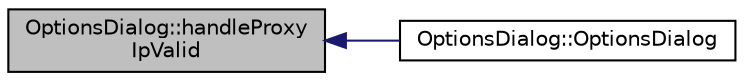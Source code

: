 digraph "OptionsDialog::handleProxyIpValid"
{
  edge [fontname="Helvetica",fontsize="10",labelfontname="Helvetica",labelfontsize="10"];
  node [fontname="Helvetica",fontsize="10",shape=record];
  rankdir="LR";
  Node41 [label="OptionsDialog::handleProxy\lIpValid",height=0.2,width=0.4,color="black", fillcolor="grey75", style="filled", fontcolor="black"];
  Node41 -> Node42 [dir="back",color="midnightblue",fontsize="10",style="solid",fontname="Helvetica"];
  Node42 [label="OptionsDialog::OptionsDialog",height=0.2,width=0.4,color="black", fillcolor="white", style="filled",URL="$db/d61/class_options_dialog.html#af337a8527d06061c7dd91e626854d735"];
}
